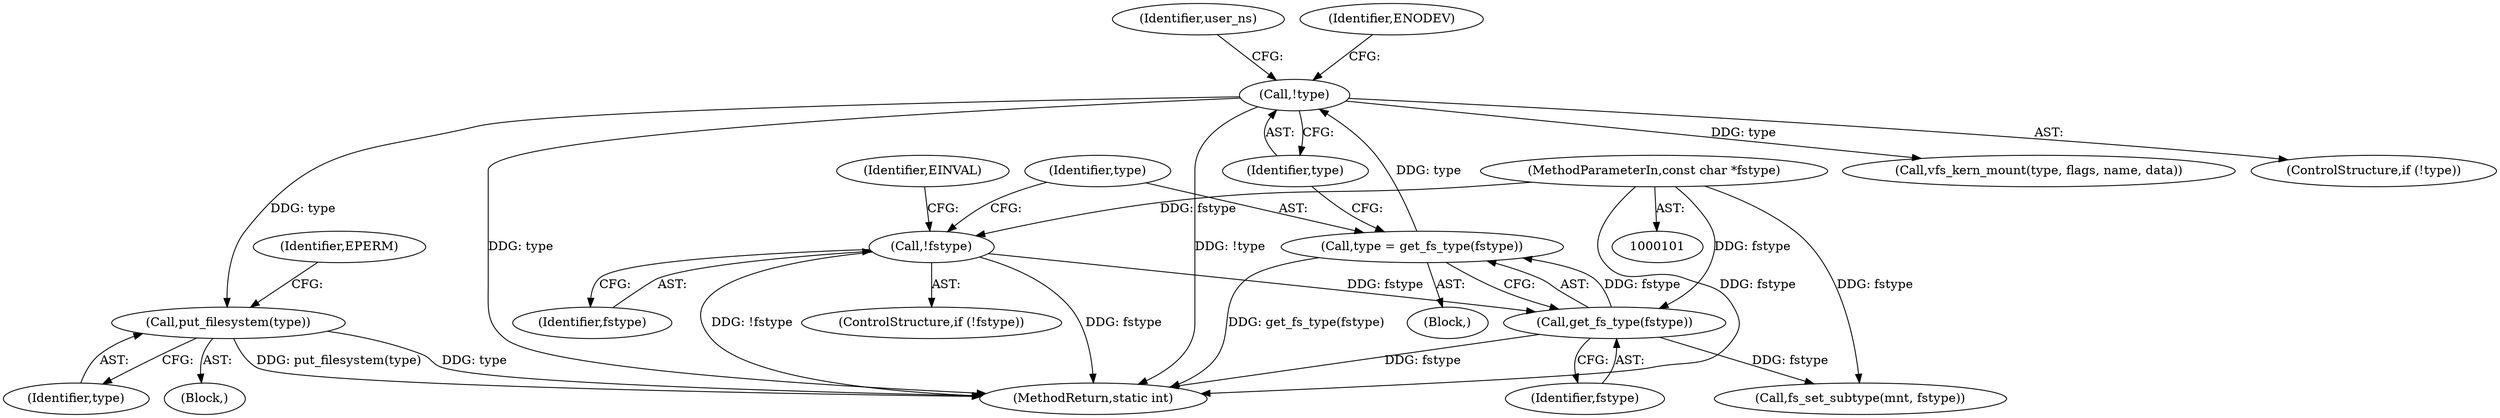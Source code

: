 digraph "0_linux_9566d6742852c527bf5af38af5cbb878dad75705_0@API" {
"1000152" [label="(Call,put_filesystem(type))"];
"1000133" [label="(Call,!type)"];
"1000128" [label="(Call,type = get_fs_type(fstype))"];
"1000130" [label="(Call,get_fs_type(fstype))"];
"1000123" [label="(Call,!fstype)"];
"1000103" [label="(MethodParameterIn,const char *fstype)"];
"1000128" [label="(Call,type = get_fs_type(fstype))"];
"1000175" [label="(Call,vfs_kern_mount(type, flags, name, data))"];
"1000122" [label="(ControlStructure,if (!fstype))"];
"1000108" [label="(Block,)"];
"1000152" [label="(Call,put_filesystem(type))"];
"1000140" [label="(Identifier,user_ns)"];
"1000151" [label="(Block,)"];
"1000131" [label="(Identifier,fstype)"];
"1000153" [label="(Identifier,type)"];
"1000137" [label="(Identifier,ENODEV)"];
"1000132" [label="(ControlStructure,if (!type))"];
"1000127" [label="(Identifier,EINVAL)"];
"1000199" [label="(Call,fs_set_subtype(mnt, fstype))"];
"1000156" [label="(Identifier,EPERM)"];
"1000123" [label="(Call,!fstype)"];
"1000133" [label="(Call,!type)"];
"1000103" [label="(MethodParameterIn,const char *fstype)"];
"1000223" [label="(MethodReturn,static int)"];
"1000130" [label="(Call,get_fs_type(fstype))"];
"1000129" [label="(Identifier,type)"];
"1000124" [label="(Identifier,fstype)"];
"1000134" [label="(Identifier,type)"];
"1000152" -> "1000151"  [label="AST: "];
"1000152" -> "1000153"  [label="CFG: "];
"1000153" -> "1000152"  [label="AST: "];
"1000156" -> "1000152"  [label="CFG: "];
"1000152" -> "1000223"  [label="DDG: put_filesystem(type)"];
"1000152" -> "1000223"  [label="DDG: type"];
"1000133" -> "1000152"  [label="DDG: type"];
"1000133" -> "1000132"  [label="AST: "];
"1000133" -> "1000134"  [label="CFG: "];
"1000134" -> "1000133"  [label="AST: "];
"1000137" -> "1000133"  [label="CFG: "];
"1000140" -> "1000133"  [label="CFG: "];
"1000133" -> "1000223"  [label="DDG: type"];
"1000133" -> "1000223"  [label="DDG: !type"];
"1000128" -> "1000133"  [label="DDG: type"];
"1000133" -> "1000175"  [label="DDG: type"];
"1000128" -> "1000108"  [label="AST: "];
"1000128" -> "1000130"  [label="CFG: "];
"1000129" -> "1000128"  [label="AST: "];
"1000130" -> "1000128"  [label="AST: "];
"1000134" -> "1000128"  [label="CFG: "];
"1000128" -> "1000223"  [label="DDG: get_fs_type(fstype)"];
"1000130" -> "1000128"  [label="DDG: fstype"];
"1000130" -> "1000131"  [label="CFG: "];
"1000131" -> "1000130"  [label="AST: "];
"1000130" -> "1000223"  [label="DDG: fstype"];
"1000123" -> "1000130"  [label="DDG: fstype"];
"1000103" -> "1000130"  [label="DDG: fstype"];
"1000130" -> "1000199"  [label="DDG: fstype"];
"1000123" -> "1000122"  [label="AST: "];
"1000123" -> "1000124"  [label="CFG: "];
"1000124" -> "1000123"  [label="AST: "];
"1000127" -> "1000123"  [label="CFG: "];
"1000129" -> "1000123"  [label="CFG: "];
"1000123" -> "1000223"  [label="DDG: !fstype"];
"1000123" -> "1000223"  [label="DDG: fstype"];
"1000103" -> "1000123"  [label="DDG: fstype"];
"1000103" -> "1000101"  [label="AST: "];
"1000103" -> "1000223"  [label="DDG: fstype"];
"1000103" -> "1000199"  [label="DDG: fstype"];
}
